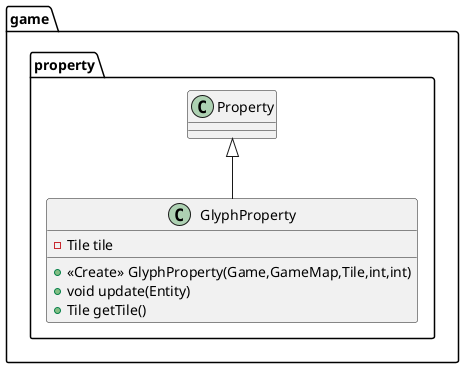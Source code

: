 @startuml
class game.property.GlyphProperty {
- Tile tile
+ <<Create>> GlyphProperty(Game,GameMap,Tile,int,int)
+ void update(Entity)
+ Tile getTile()
}




game.property.Property <|-- game.property.GlyphProperty
@enduml